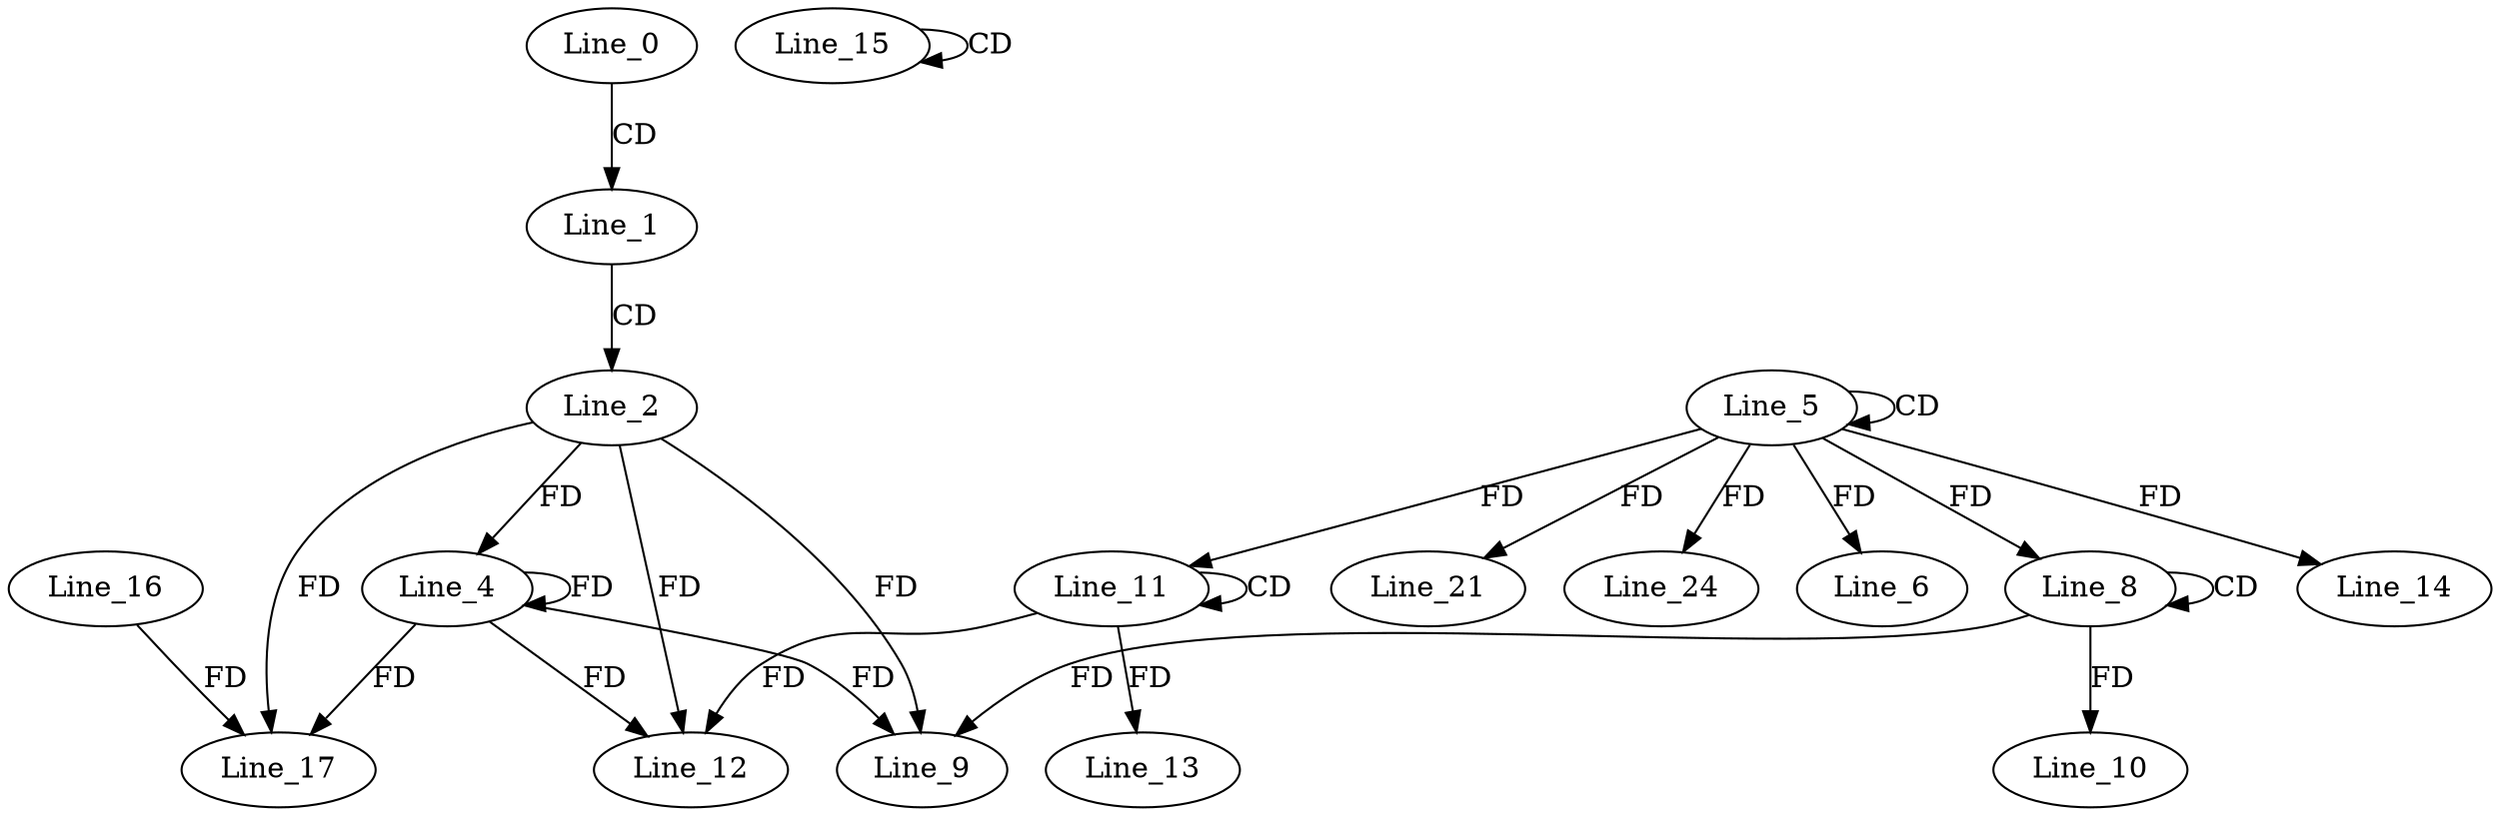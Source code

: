digraph G {
  Line_0;
  Line_1;
  Line_2;
  Line_4;
  Line_4;
  Line_5;
  Line_5;
  Line_6;
  Line_8;
  Line_8;
  Line_9;
  Line_10;
  Line_11;
  Line_11;
  Line_12;
  Line_13;
  Line_14;
  Line_15;
  Line_15;
  Line_16;
  Line_17;
  Line_21;
  Line_24;
  Line_0 -> Line_1 [ label="CD" ];
  Line_1 -> Line_2 [ label="CD" ];
  Line_2 -> Line_4 [ label="FD" ];
  Line_4 -> Line_4 [ label="FD" ];
  Line_5 -> Line_5 [ label="CD" ];
  Line_5 -> Line_6 [ label="FD" ];
  Line_8 -> Line_8 [ label="CD" ];
  Line_5 -> Line_8 [ label="FD" ];
  Line_8 -> Line_9 [ label="FD" ];
  Line_2 -> Line_9 [ label="FD" ];
  Line_4 -> Line_9 [ label="FD" ];
  Line_8 -> Line_10 [ label="FD" ];
  Line_11 -> Line_11 [ label="CD" ];
  Line_5 -> Line_11 [ label="FD" ];
  Line_11 -> Line_12 [ label="FD" ];
  Line_2 -> Line_12 [ label="FD" ];
  Line_4 -> Line_12 [ label="FD" ];
  Line_11 -> Line_13 [ label="FD" ];
  Line_5 -> Line_14 [ label="FD" ];
  Line_15 -> Line_15 [ label="CD" ];
  Line_16 -> Line_17 [ label="FD" ];
  Line_2 -> Line_17 [ label="FD" ];
  Line_4 -> Line_17 [ label="FD" ];
  Line_5 -> Line_21 [ label="FD" ];
  Line_5 -> Line_24 [ label="FD" ];
}
